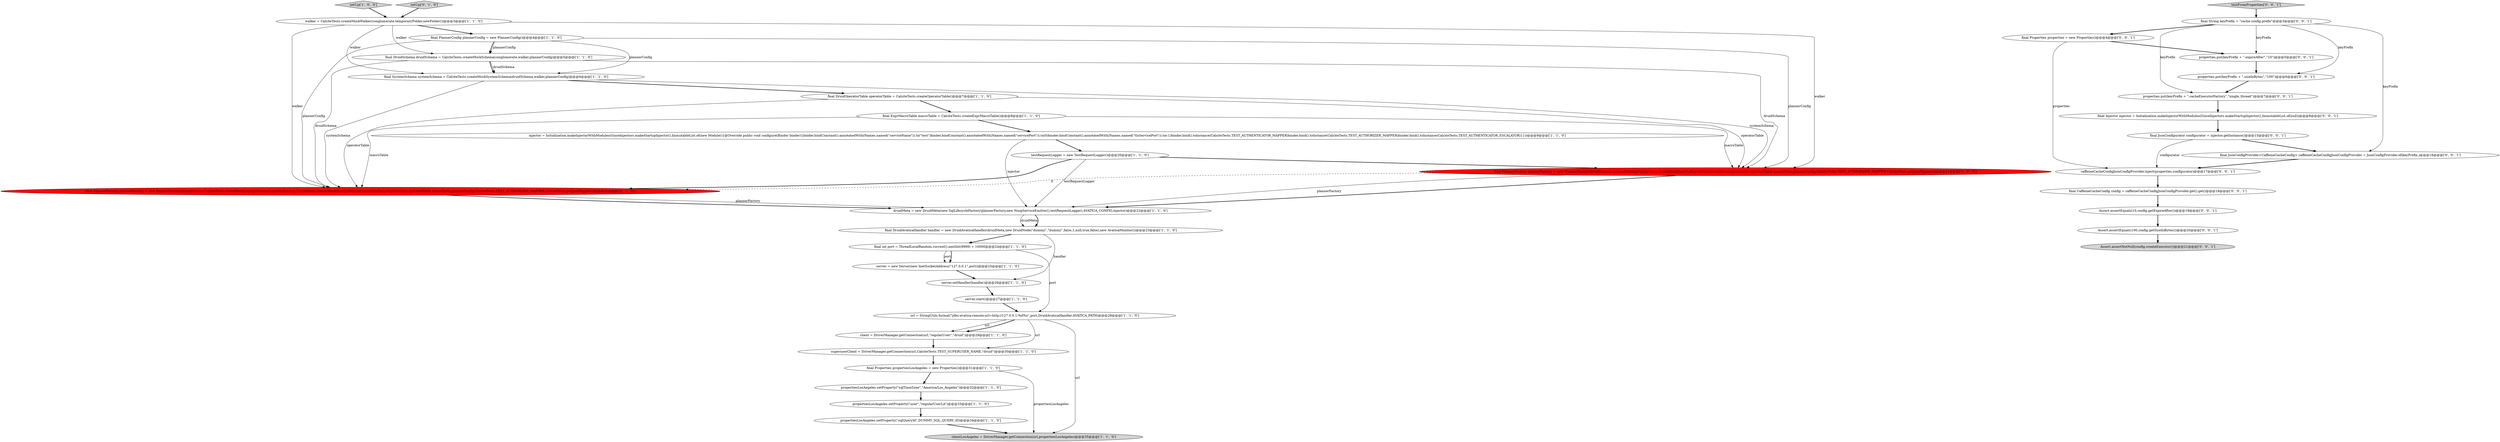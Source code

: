 digraph {
8 [style = filled, label = "setUp['1', '0', '0']", fillcolor = lightgray, shape = diamond image = "AAA0AAABBB1BBB"];
18 [style = filled, label = "injector = Initialization.makeInjectorWithModules(GuiceInjectors.makeStartupInjector(),ImmutableList.of(new Module(){@Override public void configure(Binder binder){binder.bindConstant().annotatedWith(Names.named(\"serviceName\")).to(\"test\")binder.bindConstant().annotatedWith(Names.named(\"servicePort\")).to(0)binder.bindConstant().annotatedWith(Names.named(\"tlsServicePort\")).to(-1)binder.bind().toInstance(CalciteTests.TEST_AUTHENTICATOR_MAPPER)binder.bind().toInstance(CalciteTests.TEST_AUTHORIZER_MAPPER)binder.bind().toInstance(CalciteTests.TEST_AUTHENTICATOR_ESCALATOR)}}))@@@9@@@['1', '1', '0']", fillcolor = white, shape = ellipse image = "AAA0AAABBB1BBB"];
26 [style = filled, label = "final String keyPrefix = \"cache.config.prefix\"@@@3@@@['0', '0', '1']", fillcolor = white, shape = ellipse image = "AAA0AAABBB3BBB"];
5 [style = filled, label = "client = DriverManager.getConnection(url,\"regularUser\",\"druid\")@@@29@@@['1', '1', '0']", fillcolor = white, shape = ellipse image = "AAA0AAABBB1BBB"];
25 [style = filled, label = "setUp['0', '1', '0']", fillcolor = lightgray, shape = diamond image = "AAA0AAABBB2BBB"];
12 [style = filled, label = "propertiesLosAngeles.setProperty(\"sqlTimeZone\",\"America/Los_Angeles\")@@@32@@@['1', '1', '0']", fillcolor = white, shape = ellipse image = "AAA0AAABBB1BBB"];
16 [style = filled, label = "final SystemSchema systemSchema = CalciteTests.createMockSystemSchema(druidSchema,walker,plannerConfig)@@@6@@@['1', '1', '0']", fillcolor = white, shape = ellipse image = "AAA0AAABBB1BBB"];
37 [style = filled, label = "Assert.assertEquals(10,config.getExpireAfter())@@@19@@@['0', '0', '1']", fillcolor = white, shape = ellipse image = "AAA0AAABBB3BBB"];
24 [style = filled, label = "final PlannerFactory plannerFactory = new PlannerFactory(druidSchema,CalciteTests.createMockLookupSchema(),systemSchema,CalciteTests.createMockQueryLifecycleFactory(walker,conglomerate),operatorTable,macroTable,plannerConfig,CalciteTests.TEST_AUTHORIZER_MAPPER,CalciteTests.getJsonMapper())@@@21@@@['0', '1', '0']", fillcolor = red, shape = ellipse image = "AAA1AAABBB2BBB"];
28 [style = filled, label = "final Properties properties = new Properties()@@@4@@@['0', '0', '1']", fillcolor = white, shape = ellipse image = "AAA0AAABBB3BBB"];
1 [style = filled, label = "propertiesLosAngeles.setProperty(\"sqlQueryId\",DUMMY_SQL_QUERY_ID)@@@34@@@['1', '1', '0']", fillcolor = white, shape = ellipse image = "AAA0AAABBB1BBB"];
34 [style = filled, label = "properties.put(keyPrefix + \".expireAfter\",\"10\")@@@5@@@['0', '0', '1']", fillcolor = white, shape = ellipse image = "AAA0AAABBB3BBB"];
31 [style = filled, label = "caffeineCacheConfigJsonConfigProvider.inject(properties,configurator)@@@17@@@['0', '0', '1']", fillcolor = white, shape = ellipse image = "AAA0AAABBB3BBB"];
36 [style = filled, label = "final Injector injector = Initialization.makeInjectorWithModules(GuiceInjectors.makeStartupInjector(),ImmutableList.of(null))@@@8@@@['0', '0', '1']", fillcolor = white, shape = ellipse image = "AAA0AAABBB3BBB"];
6 [style = filled, label = "server.setHandler(handler)@@@26@@@['1', '1', '0']", fillcolor = white, shape = ellipse image = "AAA0AAABBB1BBB"];
23 [style = filled, label = "superuserClient = DriverManager.getConnection(url,CalciteTests.TEST_SUPERUSER_NAME,\"druid\")@@@30@@@['1', '1', '0']", fillcolor = white, shape = ellipse image = "AAA0AAABBB1BBB"];
32 [style = filled, label = "final CaffeineCacheConfig config = caffeineCacheConfigJsonConfigProvider.get().get()@@@18@@@['0', '0', '1']", fillcolor = white, shape = ellipse image = "AAA0AAABBB3BBB"];
33 [style = filled, label = "Assert.assertNotNull(config.createExecutor())@@@21@@@['0', '0', '1']", fillcolor = lightgray, shape = ellipse image = "AAA0AAABBB3BBB"];
38 [style = filled, label = "properties.put(keyPrefix + \".cacheExecutorFactory\",\"single_thread\")@@@7@@@['0', '0', '1']", fillcolor = white, shape = ellipse image = "AAA0AAABBB3BBB"];
10 [style = filled, label = "final PlannerConfig plannerConfig = new PlannerConfig()@@@4@@@['1', '1', '0']", fillcolor = white, shape = ellipse image = "AAA0AAABBB1BBB"];
30 [style = filled, label = "final JsonConfigProvider<CaffeineCacheConfig> caffeineCacheConfigJsonConfigProvider = JsonConfigProvider.of(keyPrefix,)@@@16@@@['0', '0', '1']", fillcolor = white, shape = ellipse image = "AAA0AAABBB3BBB"];
0 [style = filled, label = "server.start()@@@27@@@['1', '1', '0']", fillcolor = white, shape = ellipse image = "AAA0AAABBB1BBB"];
4 [style = filled, label = "final Properties propertiesLosAngeles = new Properties()@@@31@@@['1', '1', '0']", fillcolor = white, shape = ellipse image = "AAA0AAABBB1BBB"];
9 [style = filled, label = "url = StringUtils.format(\"jdbc:avatica:remote:url=http://127.0.0.1:%d%s\",port,DruidAvaticaHandler.AVATICA_PATH)@@@28@@@['1', '1', '0']", fillcolor = white, shape = ellipse image = "AAA0AAABBB1BBB"];
27 [style = filled, label = "properties.put(keyPrefix + \".sizeInBytes\",\"100\")@@@6@@@['0', '0', '1']", fillcolor = white, shape = ellipse image = "AAA0AAABBB3BBB"];
7 [style = filled, label = "final DruidAvaticaHandler handler = new DruidAvaticaHandler(druidMeta,new DruidNode(\"dummy\",\"dummy\",false,1,null,true,false),new AvaticaMonitor())@@@23@@@['1', '1', '0']", fillcolor = white, shape = ellipse image = "AAA0AAABBB1BBB"];
14 [style = filled, label = "propertiesLosAngeles.setProperty(\"user\",\"regularUserLA\")@@@33@@@['1', '1', '0']", fillcolor = white, shape = ellipse image = "AAA0AAABBB1BBB"];
29 [style = filled, label = "final JsonConfigurator configurator = injector.getInstance()@@@15@@@['0', '0', '1']", fillcolor = white, shape = ellipse image = "AAA0AAABBB3BBB"];
15 [style = filled, label = "final PlannerFactory plannerFactory = new PlannerFactory(druidSchema,systemSchema,CalciteTests.createMockQueryLifecycleFactory(walker,conglomerate),operatorTable,macroTable,plannerConfig,CalciteTests.TEST_AUTHORIZER_MAPPER,CalciteTests.getJsonMapper())@@@21@@@['1', '0', '0']", fillcolor = red, shape = ellipse image = "AAA1AAABBB1BBB"];
22 [style = filled, label = "final DruidOperatorTable operatorTable = CalciteTests.createOperatorTable()@@@7@@@['1', '1', '0']", fillcolor = white, shape = ellipse image = "AAA0AAABBB1BBB"];
11 [style = filled, label = "testRequestLogger = new TestRequestLogger()@@@20@@@['1', '1', '0']", fillcolor = white, shape = ellipse image = "AAA0AAABBB1BBB"];
2 [style = filled, label = "server = new Server(new InetSocketAddress(\"127.0.0.1\",port))@@@25@@@['1', '1', '0']", fillcolor = white, shape = ellipse image = "AAA0AAABBB1BBB"];
3 [style = filled, label = "final ExprMacroTable macroTable = CalciteTests.createExprMacroTable()@@@8@@@['1', '1', '0']", fillcolor = white, shape = ellipse image = "AAA0AAABBB1BBB"];
13 [style = filled, label = "clientLosAngeles = DriverManager.getConnection(url,propertiesLosAngeles)@@@35@@@['1', '1', '0']", fillcolor = lightgray, shape = ellipse image = "AAA0AAABBB1BBB"];
39 [style = filled, label = "Assert.assertEquals(100,config.getSizeInBytes())@@@20@@@['0', '0', '1']", fillcolor = white, shape = ellipse image = "AAA0AAABBB3BBB"];
21 [style = filled, label = "final DruidSchema druidSchema = CalciteTests.createMockSchema(conglomerate,walker,plannerConfig)@@@5@@@['1', '1', '0']", fillcolor = white, shape = ellipse image = "AAA0AAABBB1BBB"];
17 [style = filled, label = "walker = CalciteTests.createMockWalker(conglomerate,temporaryFolder.newFolder())@@@3@@@['1', '1', '0']", fillcolor = white, shape = ellipse image = "AAA0AAABBB1BBB"];
35 [style = filled, label = "testFromProperties['0', '0', '1']", fillcolor = lightgray, shape = diamond image = "AAA0AAABBB3BBB"];
19 [style = filled, label = "final int port = ThreadLocalRandom.current().nextInt(9999) + 10000@@@24@@@['1', '1', '0']", fillcolor = white, shape = ellipse image = "AAA0AAABBB1BBB"];
20 [style = filled, label = "druidMeta = new DruidMeta(new SqlLifecycleFactory(plannerFactory,new NoopServiceEmitter(),testRequestLogger),AVATICA_CONFIG,injector)@@@22@@@['1', '1', '0']", fillcolor = white, shape = ellipse image = "AAA0AAABBB1BBB"];
17->10 [style = bold, label=""];
21->15 [style = solid, label="druidSchema"];
3->24 [style = solid, label="macroTable"];
9->23 [style = solid, label="url"];
0->9 [style = bold, label=""];
27->38 [style = bold, label=""];
10->15 [style = solid, label="plannerConfig"];
24->20 [style = solid, label="plannerFactory"];
32->37 [style = bold, label=""];
22->24 [style = solid, label="operatorTable"];
3->15 [style = solid, label="macroTable"];
5->23 [style = bold, label=""];
28->34 [style = bold, label=""];
29->30 [style = bold, label=""];
9->5 [style = solid, label="url"];
2->6 [style = bold, label=""];
36->29 [style = bold, label=""];
16->15 [style = solid, label="systemSchema"];
31->32 [style = bold, label=""];
15->20 [style = solid, label="plannerFactory"];
19->2 [style = solid, label="port"];
18->11 [style = bold, label=""];
15->24 [style = dashed, label="0"];
20->7 [style = solid, label="druidMeta"];
23->4 [style = bold, label=""];
21->24 [style = solid, label="druidSchema"];
18->20 [style = solid, label="injector"];
38->36 [style = bold, label=""];
26->27 [style = solid, label="keyPrefix"];
6->0 [style = bold, label=""];
10->21 [style = bold, label=""];
19->2 [style = bold, label=""];
4->13 [style = solid, label="propertiesLosAngeles"];
16->22 [style = bold, label=""];
11->24 [style = bold, label=""];
22->15 [style = solid, label="operatorTable"];
25->17 [style = bold, label=""];
1->13 [style = bold, label=""];
11->15 [style = bold, label=""];
14->1 [style = bold, label=""];
39->33 [style = bold, label=""];
19->9 [style = solid, label="port"];
26->34 [style = solid, label="keyPrefix"];
3->18 [style = bold, label=""];
24->20 [style = bold, label=""];
29->31 [style = solid, label="configurator"];
22->3 [style = bold, label=""];
8->17 [style = bold, label=""];
9->13 [style = solid, label="url"];
11->20 [style = solid, label="testRequestLogger"];
28->31 [style = solid, label="properties"];
16->24 [style = solid, label="systemSchema"];
30->31 [style = bold, label=""];
15->20 [style = bold, label=""];
7->6 [style = solid, label="handler"];
17->24 [style = solid, label="walker"];
10->16 [style = solid, label="plannerConfig"];
21->16 [style = solid, label="druidSchema"];
12->14 [style = bold, label=""];
21->16 [style = bold, label=""];
9->5 [style = bold, label=""];
4->12 [style = bold, label=""];
17->16 [style = solid, label="walker"];
17->15 [style = solid, label="walker"];
10->24 [style = solid, label="plannerConfig"];
26->38 [style = solid, label="keyPrefix"];
26->28 [style = bold, label=""];
20->7 [style = bold, label=""];
10->21 [style = solid, label="plannerConfig"];
26->30 [style = solid, label="keyPrefix"];
17->21 [style = solid, label="walker"];
7->19 [style = bold, label=""];
35->26 [style = bold, label=""];
37->39 [style = bold, label=""];
34->27 [style = bold, label=""];
}
